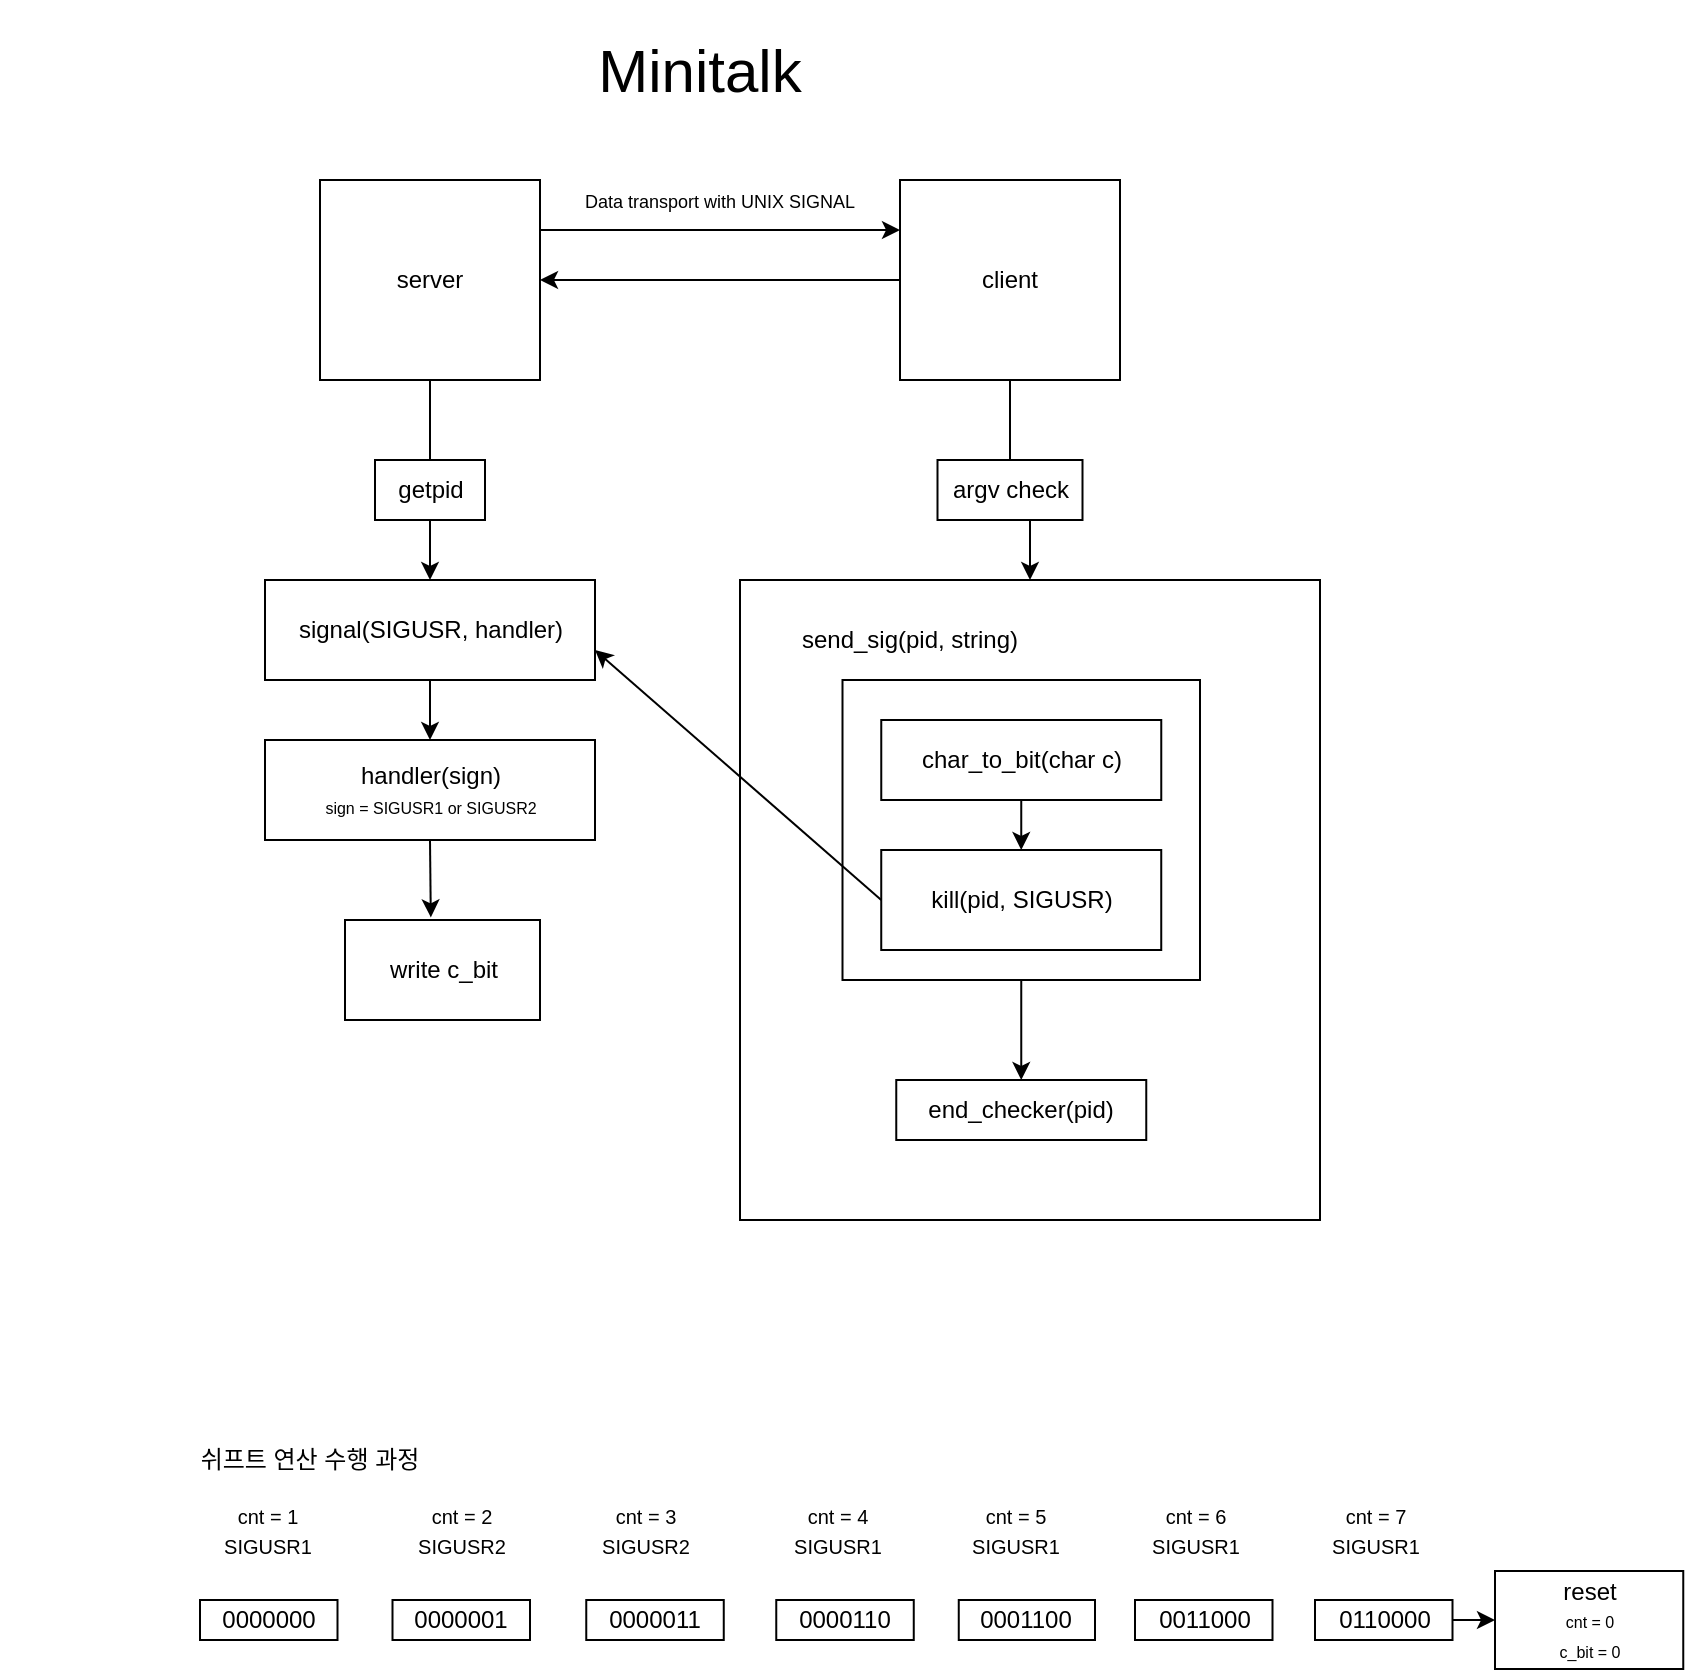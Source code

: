 <mxfile version="14.8.0" type="github">
  <diagram id="GyAWEN38JBdC2jVEz6Jb" name="Page-1">
    <mxGraphModel dx="2404" dy="836" grid="1" gridSize="10" guides="1" tooltips="1" connect="1" arrows="1" fold="1" page="1" pageScale="1" pageWidth="850" pageHeight="1100" math="0" shadow="0">
      <root>
        <mxCell id="0" />
        <mxCell id="1" parent="0" />
        <mxCell id="mB1IJVl_30VsdPy1DvS--32" value="" style="rounded=0;whiteSpace=wrap;html=1;shadow=0;" vertex="1" parent="1">
          <mxGeometry x="270" y="310" width="290" height="320" as="geometry" />
        </mxCell>
        <mxCell id="mB1IJVl_30VsdPy1DvS--41" style="edgeStyle=orthogonalEdgeStyle;rounded=0;orthogonalLoop=1;jettySize=auto;html=1;exitX=0.5;exitY=1;exitDx=0;exitDy=0;entryX=0.5;entryY=0;entryDx=0;entryDy=0;" edge="1" parent="1" source="mB1IJVl_30VsdPy1DvS--37" target="mB1IJVl_30VsdPy1DvS--36">
          <mxGeometry relative="1" as="geometry">
            <mxPoint x="415" y="550" as="targetPoint" />
          </mxGeometry>
        </mxCell>
        <mxCell id="mB1IJVl_30VsdPy1DvS--37" value="" style="rounded=0;whiteSpace=wrap;html=1;shadow=0;" vertex="1" parent="1">
          <mxGeometry x="321.25" y="360" width="178.75" height="150" as="geometry" />
        </mxCell>
        <mxCell id="mB1IJVl_30VsdPy1DvS--4" style="edgeStyle=orthogonalEdgeStyle;rounded=0;orthogonalLoop=1;jettySize=auto;html=1;exitX=1;exitY=0.25;exitDx=0;exitDy=0;entryX=0;entryY=0.25;entryDx=0;entryDy=0;" edge="1" parent="1" source="mB1IJVl_30VsdPy1DvS--1" target="mB1IJVl_30VsdPy1DvS--2">
          <mxGeometry relative="1" as="geometry" />
        </mxCell>
        <mxCell id="mB1IJVl_30VsdPy1DvS--10" value="" style="edgeStyle=orthogonalEdgeStyle;rounded=0;orthogonalLoop=1;jettySize=auto;html=1;" edge="1" parent="1" source="mB1IJVl_30VsdPy1DvS--1" target="mB1IJVl_30VsdPy1DvS--7">
          <mxGeometry relative="1" as="geometry" />
        </mxCell>
        <mxCell id="mB1IJVl_30VsdPy1DvS--1" value="server" style="rounded=0;whiteSpace=wrap;html=1;" vertex="1" parent="1">
          <mxGeometry x="60" y="110" width="110" height="100" as="geometry" />
        </mxCell>
        <mxCell id="mB1IJVl_30VsdPy1DvS--3" style="edgeStyle=orthogonalEdgeStyle;rounded=0;orthogonalLoop=1;jettySize=auto;html=1;entryX=1;entryY=0.5;entryDx=0;entryDy=0;" edge="1" parent="1" source="mB1IJVl_30VsdPy1DvS--2" target="mB1IJVl_30VsdPy1DvS--1">
          <mxGeometry relative="1" as="geometry" />
        </mxCell>
        <mxCell id="mB1IJVl_30VsdPy1DvS--21" value="" style="edgeStyle=orthogonalEdgeStyle;rounded=0;orthogonalLoop=1;jettySize=auto;html=1;entryX=0.5;entryY=0;entryDx=0;entryDy=0;" edge="1" parent="1" source="mB1IJVl_30VsdPy1DvS--2" target="mB1IJVl_30VsdPy1DvS--32">
          <mxGeometry relative="1" as="geometry">
            <mxPoint x="410" y="310" as="targetPoint" />
          </mxGeometry>
        </mxCell>
        <mxCell id="mB1IJVl_30VsdPy1DvS--2" value="client" style="rounded=0;whiteSpace=wrap;html=1;" vertex="1" parent="1">
          <mxGeometry x="350" y="110" width="110" height="100" as="geometry" />
        </mxCell>
        <mxCell id="mB1IJVl_30VsdPy1DvS--5" value="&lt;font style=&quot;font-size: 9px&quot;&gt;Data transport with UNIX SIGNAL&lt;/font&gt;" style="text;html=1;strokeColor=none;fillColor=none;align=center;verticalAlign=middle;whiteSpace=wrap;rounded=0;" vertex="1" parent="1">
          <mxGeometry x="110" y="100" width="300" height="40" as="geometry" />
        </mxCell>
        <mxCell id="mB1IJVl_30VsdPy1DvS--6" value="getpid" style="rounded=0;whiteSpace=wrap;html=1;" vertex="1" parent="1">
          <mxGeometry x="87.5" y="250" width="55" height="30" as="geometry" />
        </mxCell>
        <mxCell id="mB1IJVl_30VsdPy1DvS--14" style="edgeStyle=orthogonalEdgeStyle;rounded=0;orthogonalLoop=1;jettySize=auto;html=1;exitX=0.5;exitY=1;exitDx=0;exitDy=0;entryX=0.5;entryY=0;entryDx=0;entryDy=0;" edge="1" parent="1" source="mB1IJVl_30VsdPy1DvS--7" target="mB1IJVl_30VsdPy1DvS--11">
          <mxGeometry relative="1" as="geometry" />
        </mxCell>
        <mxCell id="mB1IJVl_30VsdPy1DvS--7" value="signal(SIGUSR, handler)" style="rounded=0;whiteSpace=wrap;html=1;" vertex="1" parent="1">
          <mxGeometry x="32.5" y="310" width="165" height="50" as="geometry" />
        </mxCell>
        <mxCell id="mB1IJVl_30VsdPy1DvS--25" style="edgeStyle=orthogonalEdgeStyle;rounded=0;orthogonalLoop=1;jettySize=auto;html=1;exitX=0.5;exitY=1;exitDx=0;exitDy=0;entryX=0.44;entryY=-0.026;entryDx=0;entryDy=0;entryPerimeter=0;" edge="1" parent="1" source="mB1IJVl_30VsdPy1DvS--11" target="mB1IJVl_30VsdPy1DvS--23">
          <mxGeometry relative="1" as="geometry" />
        </mxCell>
        <mxCell id="mB1IJVl_30VsdPy1DvS--11" value="handler(sign)&lt;br&gt;&lt;font style=&quot;font-size: 8px&quot;&gt;sign = SIGUSR1 or SIGUSR2&lt;/font&gt;" style="rounded=0;whiteSpace=wrap;html=1;" vertex="1" parent="1">
          <mxGeometry x="32.5" y="390" width="165" height="50" as="geometry" />
        </mxCell>
        <mxCell id="mB1IJVl_30VsdPy1DvS--16" value="argv check" style="rounded=0;whiteSpace=wrap;html=1;" vertex="1" parent="1">
          <mxGeometry x="368.75" y="250" width="72.5" height="30" as="geometry" />
        </mxCell>
        <mxCell id="mB1IJVl_30VsdPy1DvS--40" style="edgeStyle=orthogonalEdgeStyle;rounded=0;orthogonalLoop=1;jettySize=auto;html=1;exitX=0.5;exitY=1;exitDx=0;exitDy=0;entryX=0.5;entryY=0;entryDx=0;entryDy=0;" edge="1" parent="1" source="mB1IJVl_30VsdPy1DvS--18" target="mB1IJVl_30VsdPy1DvS--28">
          <mxGeometry relative="1" as="geometry" />
        </mxCell>
        <mxCell id="mB1IJVl_30VsdPy1DvS--18" value="char_to_bit(char c)" style="rounded=0;whiteSpace=wrap;html=1;" vertex="1" parent="1">
          <mxGeometry x="340.63" y="380" width="140" height="40" as="geometry" />
        </mxCell>
        <mxCell id="mB1IJVl_30VsdPy1DvS--22" value="&lt;font style=&quot;font-size: 30px&quot;&gt;Minitalk&lt;/font&gt;" style="text;html=1;strokeColor=none;fillColor=none;align=center;verticalAlign=middle;whiteSpace=wrap;rounded=0;" vertex="1" parent="1">
          <mxGeometry x="110" y="20" width="280" height="70" as="geometry" />
        </mxCell>
        <mxCell id="mB1IJVl_30VsdPy1DvS--23" value="write c_bit" style="rounded=0;whiteSpace=wrap;html=1;" vertex="1" parent="1">
          <mxGeometry x="72.5" y="480" width="97.5" height="50" as="geometry" />
        </mxCell>
        <mxCell id="mB1IJVl_30VsdPy1DvS--28" value="kill(pid, SIGUSR)" style="rounded=0;whiteSpace=wrap;html=1;" vertex="1" parent="1">
          <mxGeometry x="340.62" y="445" width="140" height="50" as="geometry" />
        </mxCell>
        <mxCell id="mB1IJVl_30VsdPy1DvS--34" value="&amp;nbsp;&lt;span style=&quot;color: rgba(0 , 0 , 0 , 0) ; font-family: monospace ; font-size: 0px&quot;&gt;%3CmxGraphModel%3E%3Croot%3E%3CmxCell%20id%3D%220%22%2F%3E%3CmxCell%20id%3D%221%22%20parent%3D%220%22%2F%3E%3CmxCell%20id%3D%222%22%20value%3D%22c_to_bit(char%20c)%22%20style%3D%22rounded%3D0%3BwhiteSpace%3Dwrap%3Bhtml%3D1%3B%22%20vertex%3D%221%22%20parent%3D%221%22%3E%3CmxGeometry%20x%3D%22360%22%20y%3D%22310%22%20width%3D%22100%22%20height%3D%2250%22%20as%3D%22geometry%22%2F%3E%3C%2FmxCell%3E%3C%2Froot%3E%3C%2FmxGraphModel%3E&lt;/span&gt;" style="text;html=1;strokeColor=none;fillColor=none;align=center;verticalAlign=middle;whiteSpace=wrap;rounded=0;shadow=0;" vertex="1" parent="1">
          <mxGeometry x="300" y="330" width="200" height="20" as="geometry" />
        </mxCell>
        <mxCell id="mB1IJVl_30VsdPy1DvS--35" value="send_sig(pid, string)" style="text;html=1;strokeColor=none;fillColor=none;align=center;verticalAlign=middle;whiteSpace=wrap;rounded=0;shadow=0;" vertex="1" parent="1">
          <mxGeometry x="240" y="330" width="230" height="20" as="geometry" />
        </mxCell>
        <mxCell id="mB1IJVl_30VsdPy1DvS--36" value="end_checker(pid)" style="rounded=0;whiteSpace=wrap;html=1;" vertex="1" parent="1">
          <mxGeometry x="348.13" y="560" width="125" height="30" as="geometry" />
        </mxCell>
        <mxCell id="mB1IJVl_30VsdPy1DvS--43" value="0000000" style="rounded=0;whiteSpace=wrap;html=1;shadow=0;" vertex="1" parent="1">
          <mxGeometry x="-7.105e-15" y="820" width="68.75" height="20" as="geometry" />
        </mxCell>
        <mxCell id="mB1IJVl_30VsdPy1DvS--45" value="0000001" style="rounded=0;whiteSpace=wrap;html=1;shadow=0;" vertex="1" parent="1">
          <mxGeometry x="96.25" y="820" width="68.75" height="20" as="geometry" />
        </mxCell>
        <mxCell id="mB1IJVl_30VsdPy1DvS--52" value="쉬프트 연산 수행 과정" style="text;html=1;strokeColor=none;fillColor=none;align=center;verticalAlign=middle;whiteSpace=wrap;rounded=0;shadow=0;" vertex="1" parent="1">
          <mxGeometry x="-100" y="740" width="310" height="20" as="geometry" />
        </mxCell>
        <mxCell id="mB1IJVl_30VsdPy1DvS--55" value="0000011" style="rounded=0;whiteSpace=wrap;html=1;shadow=0;" vertex="1" parent="1">
          <mxGeometry x="193.13" y="820" width="68.75" height="20" as="geometry" />
        </mxCell>
        <mxCell id="mB1IJVl_30VsdPy1DvS--56" value="0000110" style="rounded=0;whiteSpace=wrap;html=1;shadow=0;" vertex="1" parent="1">
          <mxGeometry x="288.13" y="820" width="68.75" height="20" as="geometry" />
        </mxCell>
        <mxCell id="mB1IJVl_30VsdPy1DvS--59" value="0001100" style="rounded=0;whiteSpace=wrap;html=1;shadow=0;" vertex="1" parent="1">
          <mxGeometry x="379.38" y="820" width="68.12" height="20" as="geometry" />
        </mxCell>
        <mxCell id="mB1IJVl_30VsdPy1DvS--60" value="0011000" style="rounded=0;whiteSpace=wrap;html=1;shadow=0;" vertex="1" parent="1">
          <mxGeometry x="467.5" y="820" width="68.75" height="20" as="geometry" />
        </mxCell>
        <mxCell id="mB1IJVl_30VsdPy1DvS--81" value="" style="edgeStyle=orthogonalEdgeStyle;rounded=0;orthogonalLoop=1;jettySize=auto;html=1;" edge="1" parent="1" source="mB1IJVl_30VsdPy1DvS--62" target="mB1IJVl_30VsdPy1DvS--80">
          <mxGeometry relative="1" as="geometry" />
        </mxCell>
        <mxCell id="mB1IJVl_30VsdPy1DvS--62" value="0110000" style="rounded=0;whiteSpace=wrap;html=1;shadow=0;" vertex="1" parent="1">
          <mxGeometry x="557.5" y="820" width="68.75" height="20" as="geometry" />
        </mxCell>
        <mxCell id="mB1IJVl_30VsdPy1DvS--63" value="&lt;font style=&quot;font-size: 10px&quot;&gt;cnt = 1&lt;br&gt;SIGUSR1&lt;/font&gt;" style="text;html=1;strokeColor=none;fillColor=none;align=center;verticalAlign=middle;whiteSpace=wrap;rounded=0;shadow=0;" vertex="1" parent="1">
          <mxGeometry x="4.38" y="760" width="60" height="50" as="geometry" />
        </mxCell>
        <mxCell id="mB1IJVl_30VsdPy1DvS--65" value="&lt;font style=&quot;font-size: 10px&quot;&gt;cnt = 2&lt;br&gt;SIGUSR2&lt;br&gt;&lt;/font&gt;" style="text;html=1;strokeColor=none;fillColor=none;align=center;verticalAlign=middle;whiteSpace=wrap;rounded=0;shadow=0;" vertex="1" parent="1">
          <mxGeometry x="100.62" y="760" width="60" height="50" as="geometry" />
        </mxCell>
        <mxCell id="mB1IJVl_30VsdPy1DvS--66" value="&lt;font style=&quot;font-size: 10px&quot;&gt;cnt = 3&lt;br&gt;SIGUSR2&lt;br&gt;&lt;/font&gt;" style="text;html=1;strokeColor=none;fillColor=none;align=center;verticalAlign=middle;whiteSpace=wrap;rounded=0;shadow=0;" vertex="1" parent="1">
          <mxGeometry x="193.13" y="760" width="60" height="50" as="geometry" />
        </mxCell>
        <mxCell id="mB1IJVl_30VsdPy1DvS--67" value="&lt;font style=&quot;font-size: 10px&quot;&gt;cnt = 4&lt;br&gt;SIGUSR1&lt;br&gt;&lt;/font&gt;" style="text;html=1;strokeColor=none;fillColor=none;align=center;verticalAlign=middle;whiteSpace=wrap;rounded=0;shadow=0;" vertex="1" parent="1">
          <mxGeometry x="289.37" y="760" width="60" height="50" as="geometry" />
        </mxCell>
        <mxCell id="mB1IJVl_30VsdPy1DvS--68" value="&lt;font style=&quot;font-size: 10px&quot;&gt;cnt = 5&lt;br&gt;SIGUSR1&lt;br&gt;&lt;/font&gt;" style="text;html=1;strokeColor=none;fillColor=none;align=center;verticalAlign=middle;whiteSpace=wrap;rounded=0;shadow=0;" vertex="1" parent="1">
          <mxGeometry x="377.5" y="760" width="60" height="50" as="geometry" />
        </mxCell>
        <mxCell id="mB1IJVl_30VsdPy1DvS--69" value="&lt;font style=&quot;font-size: 10px&quot;&gt;cnt = 6&lt;br&gt;SIGUSR1&lt;br&gt;&lt;/font&gt;" style="text;html=1;strokeColor=none;fillColor=none;align=center;verticalAlign=middle;whiteSpace=wrap;rounded=0;shadow=0;" vertex="1" parent="1">
          <mxGeometry x="467.5" y="760" width="60" height="50" as="geometry" />
        </mxCell>
        <mxCell id="mB1IJVl_30VsdPy1DvS--70" value="&lt;font style=&quot;font-size: 10px&quot;&gt;cnt = 7&lt;br&gt;SIGUSR1&lt;br&gt;&lt;/font&gt;" style="text;html=1;strokeColor=none;fillColor=none;align=center;verticalAlign=middle;whiteSpace=wrap;rounded=0;shadow=0;" vertex="1" parent="1">
          <mxGeometry x="557.5" y="760" width="60" height="50" as="geometry" />
        </mxCell>
        <mxCell id="mB1IJVl_30VsdPy1DvS--80" value="reset&lt;br&gt;&lt;font style=&quot;font-size: 8px&quot;&gt;cnt = 0&lt;br&gt;c_bit = 0&lt;/font&gt;" style="whiteSpace=wrap;html=1;rounded=0;shadow=0;" vertex="1" parent="1">
          <mxGeometry x="647.5" y="805.5" width="94.13" height="49" as="geometry" />
        </mxCell>
        <mxCell id="mB1IJVl_30VsdPy1DvS--83" value="" style="endArrow=classic;html=1;exitX=0;exitY=0.5;exitDx=0;exitDy=0;" edge="1" parent="1" source="mB1IJVl_30VsdPy1DvS--28">
          <mxGeometry width="50" height="50" relative="1" as="geometry">
            <mxPoint x="447.51" y="455" as="sourcePoint" />
            <mxPoint x="197.51" y="345" as="targetPoint" />
          </mxGeometry>
        </mxCell>
      </root>
    </mxGraphModel>
  </diagram>
</mxfile>

